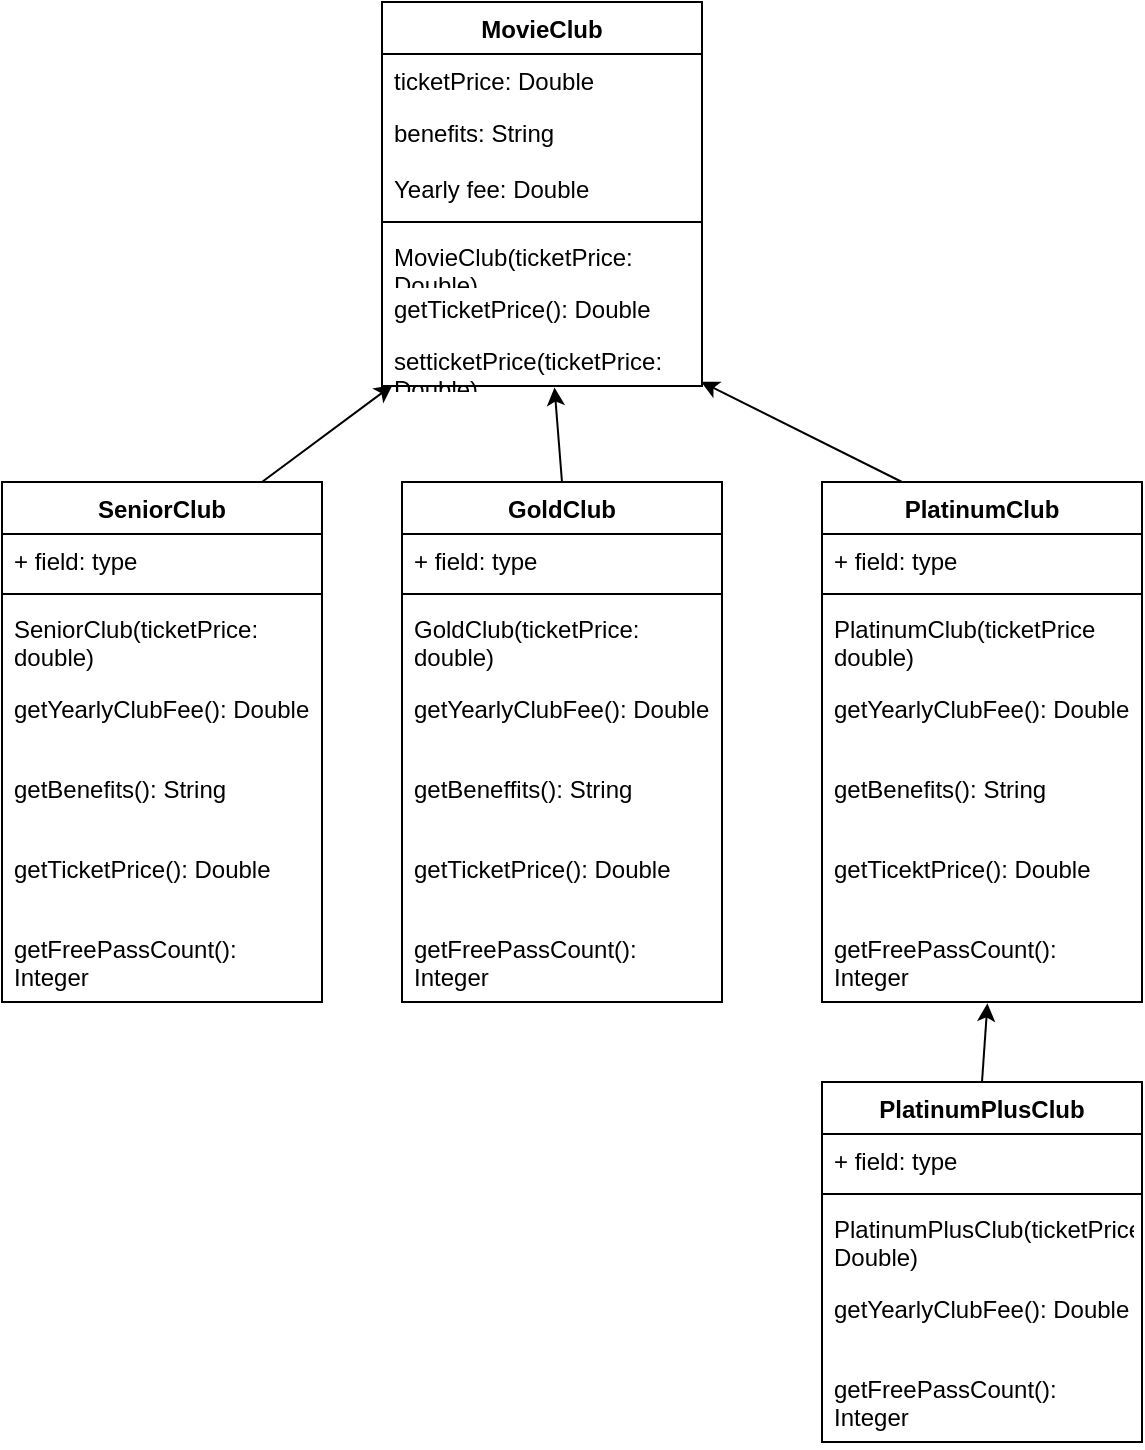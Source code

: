 <mxfile version="22.0.4" type="device">
  <diagram name="Page-1" id="Ujp6Ud2bKPsUDmk3DduM">
    <mxGraphModel dx="1661" dy="1576" grid="1" gridSize="10" guides="1" tooltips="1" connect="1" arrows="1" fold="1" page="1" pageScale="1" pageWidth="850" pageHeight="1100" math="0" shadow="0">
      <root>
        <mxCell id="0" />
        <mxCell id="1" parent="0" />
        <mxCell id="GCvg0vL5w1uZuXfRwqrH-5" value="GoldClub" style="swimlane;fontStyle=1;align=center;verticalAlign=top;childLayout=stackLayout;horizontal=1;startSize=26;horizontalStack=0;resizeParent=1;resizeParentMax=0;resizeLast=0;collapsible=1;marginBottom=0;whiteSpace=wrap;html=1;" vertex="1" parent="1">
          <mxGeometry x="180" y="190" width="160" height="260" as="geometry" />
        </mxCell>
        <mxCell id="GCvg0vL5w1uZuXfRwqrH-6" value="+ field: type" style="text;strokeColor=none;fillColor=none;align=left;verticalAlign=top;spacingLeft=4;spacingRight=4;overflow=hidden;rotatable=0;points=[[0,0.5],[1,0.5]];portConstraint=eastwest;whiteSpace=wrap;html=1;" vertex="1" parent="GCvg0vL5w1uZuXfRwqrH-5">
          <mxGeometry y="26" width="160" height="26" as="geometry" />
        </mxCell>
        <mxCell id="GCvg0vL5w1uZuXfRwqrH-7" value="" style="line;strokeWidth=1;fillColor=none;align=left;verticalAlign=middle;spacingTop=-1;spacingLeft=3;spacingRight=3;rotatable=0;labelPosition=right;points=[];portConstraint=eastwest;strokeColor=inherit;" vertex="1" parent="GCvg0vL5w1uZuXfRwqrH-5">
          <mxGeometry y="52" width="160" height="8" as="geometry" />
        </mxCell>
        <mxCell id="GCvg0vL5w1uZuXfRwqrH-8" value="GoldClub(ticketPrice: double)" style="text;strokeColor=none;fillColor=none;align=left;verticalAlign=top;spacingLeft=4;spacingRight=4;overflow=hidden;rotatable=0;points=[[0,0.5],[1,0.5]];portConstraint=eastwest;whiteSpace=wrap;html=1;" vertex="1" parent="GCvg0vL5w1uZuXfRwqrH-5">
          <mxGeometry y="60" width="160" height="40" as="geometry" />
        </mxCell>
        <mxCell id="GCvg0vL5w1uZuXfRwqrH-29" value="getYearlyClubFee(): Double" style="text;strokeColor=none;fillColor=none;align=left;verticalAlign=top;spacingLeft=4;spacingRight=4;overflow=hidden;rotatable=0;points=[[0,0.5],[1,0.5]];portConstraint=eastwest;whiteSpace=wrap;html=1;" vertex="1" parent="GCvg0vL5w1uZuXfRwqrH-5">
          <mxGeometry y="100" width="160" height="40" as="geometry" />
        </mxCell>
        <mxCell id="GCvg0vL5w1uZuXfRwqrH-35" value="getBeneffits(): String" style="text;strokeColor=none;fillColor=none;align=left;verticalAlign=top;spacingLeft=4;spacingRight=4;overflow=hidden;rotatable=0;points=[[0,0.5],[1,0.5]];portConstraint=eastwest;whiteSpace=wrap;html=1;" vertex="1" parent="GCvg0vL5w1uZuXfRwqrH-5">
          <mxGeometry y="140" width="160" height="40" as="geometry" />
        </mxCell>
        <mxCell id="GCvg0vL5w1uZuXfRwqrH-36" value="getTicketPrice(): Double" style="text;strokeColor=none;fillColor=none;align=left;verticalAlign=top;spacingLeft=4;spacingRight=4;overflow=hidden;rotatable=0;points=[[0,0.5],[1,0.5]];portConstraint=eastwest;whiteSpace=wrap;html=1;" vertex="1" parent="GCvg0vL5w1uZuXfRwqrH-5">
          <mxGeometry y="180" width="160" height="40" as="geometry" />
        </mxCell>
        <mxCell id="GCvg0vL5w1uZuXfRwqrH-45" value="getFreePassCount(): Integer" style="text;strokeColor=none;fillColor=none;align=left;verticalAlign=top;spacingLeft=4;spacingRight=4;overflow=hidden;rotatable=0;points=[[0,0.5],[1,0.5]];portConstraint=eastwest;whiteSpace=wrap;html=1;" vertex="1" parent="GCvg0vL5w1uZuXfRwqrH-5">
          <mxGeometry y="220" width="160" height="40" as="geometry" />
        </mxCell>
        <mxCell id="GCvg0vL5w1uZuXfRwqrH-10" value="SeniorClub" style="swimlane;fontStyle=1;align=center;verticalAlign=top;childLayout=stackLayout;horizontal=1;startSize=26;horizontalStack=0;resizeParent=1;resizeParentMax=0;resizeLast=0;collapsible=1;marginBottom=0;whiteSpace=wrap;html=1;" vertex="1" parent="1">
          <mxGeometry x="-20" y="190" width="160" height="260" as="geometry" />
        </mxCell>
        <mxCell id="GCvg0vL5w1uZuXfRwqrH-11" value="+ field: type" style="text;strokeColor=none;fillColor=none;align=left;verticalAlign=top;spacingLeft=4;spacingRight=4;overflow=hidden;rotatable=0;points=[[0,0.5],[1,0.5]];portConstraint=eastwest;whiteSpace=wrap;html=1;" vertex="1" parent="GCvg0vL5w1uZuXfRwqrH-10">
          <mxGeometry y="26" width="160" height="26" as="geometry" />
        </mxCell>
        <mxCell id="GCvg0vL5w1uZuXfRwqrH-12" value="" style="line;strokeWidth=1;fillColor=none;align=left;verticalAlign=middle;spacingTop=-1;spacingLeft=3;spacingRight=3;rotatable=0;labelPosition=right;points=[];portConstraint=eastwest;strokeColor=inherit;" vertex="1" parent="GCvg0vL5w1uZuXfRwqrH-10">
          <mxGeometry y="52" width="160" height="8" as="geometry" />
        </mxCell>
        <mxCell id="GCvg0vL5w1uZuXfRwqrH-13" value="SeniorClub(ticketPrice: double)" style="text;strokeColor=none;fillColor=none;align=left;verticalAlign=top;spacingLeft=4;spacingRight=4;overflow=hidden;rotatable=0;points=[[0,0.5],[1,0.5]];portConstraint=eastwest;whiteSpace=wrap;html=1;" vertex="1" parent="GCvg0vL5w1uZuXfRwqrH-10">
          <mxGeometry y="60" width="160" height="40" as="geometry" />
        </mxCell>
        <mxCell id="GCvg0vL5w1uZuXfRwqrH-30" value="getYearlyClubFee(): Double" style="text;strokeColor=none;fillColor=none;align=left;verticalAlign=top;spacingLeft=4;spacingRight=4;overflow=hidden;rotatable=0;points=[[0,0.5],[1,0.5]];portConstraint=eastwest;whiteSpace=wrap;html=1;" vertex="1" parent="GCvg0vL5w1uZuXfRwqrH-10">
          <mxGeometry y="100" width="160" height="40" as="geometry" />
        </mxCell>
        <mxCell id="GCvg0vL5w1uZuXfRwqrH-33" value="getBenefits(): String" style="text;strokeColor=none;fillColor=none;align=left;verticalAlign=top;spacingLeft=4;spacingRight=4;overflow=hidden;rotatable=0;points=[[0,0.5],[1,0.5]];portConstraint=eastwest;whiteSpace=wrap;html=1;" vertex="1" parent="GCvg0vL5w1uZuXfRwqrH-10">
          <mxGeometry y="140" width="160" height="40" as="geometry" />
        </mxCell>
        <mxCell id="GCvg0vL5w1uZuXfRwqrH-37" value="getTicketPrice(): Double" style="text;strokeColor=none;fillColor=none;align=left;verticalAlign=top;spacingLeft=4;spacingRight=4;overflow=hidden;rotatable=0;points=[[0,0.5],[1,0.5]];portConstraint=eastwest;whiteSpace=wrap;html=1;" vertex="1" parent="GCvg0vL5w1uZuXfRwqrH-10">
          <mxGeometry y="180" width="160" height="40" as="geometry" />
        </mxCell>
        <mxCell id="GCvg0vL5w1uZuXfRwqrH-44" value="getFreePassCount(): Integer" style="text;strokeColor=none;fillColor=none;align=left;verticalAlign=top;spacingLeft=4;spacingRight=4;overflow=hidden;rotatable=0;points=[[0,0.5],[1,0.5]];portConstraint=eastwest;whiteSpace=wrap;html=1;" vertex="1" parent="GCvg0vL5w1uZuXfRwqrH-10">
          <mxGeometry y="220" width="160" height="40" as="geometry" />
        </mxCell>
        <mxCell id="GCvg0vL5w1uZuXfRwqrH-14" value="PlatinumClub" style="swimlane;fontStyle=1;align=center;verticalAlign=top;childLayout=stackLayout;horizontal=1;startSize=26;horizontalStack=0;resizeParent=1;resizeParentMax=0;resizeLast=0;collapsible=1;marginBottom=0;whiteSpace=wrap;html=1;" vertex="1" parent="1">
          <mxGeometry x="390" y="190" width="160" height="260" as="geometry" />
        </mxCell>
        <mxCell id="GCvg0vL5w1uZuXfRwqrH-15" value="+ field: type" style="text;strokeColor=none;fillColor=none;align=left;verticalAlign=top;spacingLeft=4;spacingRight=4;overflow=hidden;rotatable=0;points=[[0,0.5],[1,0.5]];portConstraint=eastwest;whiteSpace=wrap;html=1;" vertex="1" parent="GCvg0vL5w1uZuXfRwqrH-14">
          <mxGeometry y="26" width="160" height="26" as="geometry" />
        </mxCell>
        <mxCell id="GCvg0vL5w1uZuXfRwqrH-16" value="" style="line;strokeWidth=1;fillColor=none;align=left;verticalAlign=middle;spacingTop=-1;spacingLeft=3;spacingRight=3;rotatable=0;labelPosition=right;points=[];portConstraint=eastwest;strokeColor=inherit;" vertex="1" parent="GCvg0vL5w1uZuXfRwqrH-14">
          <mxGeometry y="52" width="160" height="8" as="geometry" />
        </mxCell>
        <mxCell id="GCvg0vL5w1uZuXfRwqrH-17" value="PlatinumClub(ticketPrice double)" style="text;strokeColor=none;fillColor=none;align=left;verticalAlign=top;spacingLeft=4;spacingRight=4;overflow=hidden;rotatable=0;points=[[0,0.5],[1,0.5]];portConstraint=eastwest;whiteSpace=wrap;html=1;" vertex="1" parent="GCvg0vL5w1uZuXfRwqrH-14">
          <mxGeometry y="60" width="160" height="40" as="geometry" />
        </mxCell>
        <mxCell id="GCvg0vL5w1uZuXfRwqrH-31" value="getYearlyClubFee(): Double" style="text;strokeColor=none;fillColor=none;align=left;verticalAlign=top;spacingLeft=4;spacingRight=4;overflow=hidden;rotatable=0;points=[[0,0.5],[1,0.5]];portConstraint=eastwest;whiteSpace=wrap;html=1;" vertex="1" parent="GCvg0vL5w1uZuXfRwqrH-14">
          <mxGeometry y="100" width="160" height="40" as="geometry" />
        </mxCell>
        <mxCell id="GCvg0vL5w1uZuXfRwqrH-34" value="getBenefits(): String" style="text;strokeColor=none;fillColor=none;align=left;verticalAlign=top;spacingLeft=4;spacingRight=4;overflow=hidden;rotatable=0;points=[[0,0.5],[1,0.5]];portConstraint=eastwest;whiteSpace=wrap;html=1;" vertex="1" parent="GCvg0vL5w1uZuXfRwqrH-14">
          <mxGeometry y="140" width="160" height="40" as="geometry" />
        </mxCell>
        <mxCell id="GCvg0vL5w1uZuXfRwqrH-38" value="getTicektPrice(): Double" style="text;strokeColor=none;fillColor=none;align=left;verticalAlign=top;spacingLeft=4;spacingRight=4;overflow=hidden;rotatable=0;points=[[0,0.5],[1,0.5]];portConstraint=eastwest;whiteSpace=wrap;html=1;" vertex="1" parent="GCvg0vL5w1uZuXfRwqrH-14">
          <mxGeometry y="180" width="160" height="40" as="geometry" />
        </mxCell>
        <mxCell id="GCvg0vL5w1uZuXfRwqrH-48" value="getFreePassCount(): Integer" style="text;strokeColor=none;fillColor=none;align=left;verticalAlign=top;spacingLeft=4;spacingRight=4;overflow=hidden;rotatable=0;points=[[0,0.5],[1,0.5]];portConstraint=eastwest;whiteSpace=wrap;html=1;" vertex="1" parent="GCvg0vL5w1uZuXfRwqrH-14">
          <mxGeometry y="220" width="160" height="40" as="geometry" />
        </mxCell>
        <mxCell id="GCvg0vL5w1uZuXfRwqrH-18" value="PlatinumPlusClub" style="swimlane;fontStyle=1;align=center;verticalAlign=top;childLayout=stackLayout;horizontal=1;startSize=26;horizontalStack=0;resizeParent=1;resizeParentMax=0;resizeLast=0;collapsible=1;marginBottom=0;whiteSpace=wrap;html=1;" vertex="1" parent="1">
          <mxGeometry x="390" y="490" width="160" height="180" as="geometry" />
        </mxCell>
        <mxCell id="GCvg0vL5w1uZuXfRwqrH-19" value="+ field: type" style="text;strokeColor=none;fillColor=none;align=left;verticalAlign=top;spacingLeft=4;spacingRight=4;overflow=hidden;rotatable=0;points=[[0,0.5],[1,0.5]];portConstraint=eastwest;whiteSpace=wrap;html=1;" vertex="1" parent="GCvg0vL5w1uZuXfRwqrH-18">
          <mxGeometry y="26" width="160" height="26" as="geometry" />
        </mxCell>
        <mxCell id="GCvg0vL5w1uZuXfRwqrH-20" value="" style="line;strokeWidth=1;fillColor=none;align=left;verticalAlign=middle;spacingTop=-1;spacingLeft=3;spacingRight=3;rotatable=0;labelPosition=right;points=[];portConstraint=eastwest;strokeColor=inherit;" vertex="1" parent="GCvg0vL5w1uZuXfRwqrH-18">
          <mxGeometry y="52" width="160" height="8" as="geometry" />
        </mxCell>
        <mxCell id="GCvg0vL5w1uZuXfRwqrH-21" value="PlatinumPlusClub(ticketPrice&lt;br&gt;Double)" style="text;strokeColor=none;fillColor=none;align=left;verticalAlign=top;spacingLeft=4;spacingRight=4;overflow=hidden;rotatable=0;points=[[0,0.5],[1,0.5]];portConstraint=eastwest;whiteSpace=wrap;html=1;" vertex="1" parent="GCvg0vL5w1uZuXfRwqrH-18">
          <mxGeometry y="60" width="160" height="40" as="geometry" />
        </mxCell>
        <mxCell id="GCvg0vL5w1uZuXfRwqrH-32" value="getYearlyClubFee(): Double" style="text;strokeColor=none;fillColor=none;align=left;verticalAlign=top;spacingLeft=4;spacingRight=4;overflow=hidden;rotatable=0;points=[[0,0.5],[1,0.5]];portConstraint=eastwest;whiteSpace=wrap;html=1;" vertex="1" parent="GCvg0vL5w1uZuXfRwqrH-18">
          <mxGeometry y="100" width="160" height="40" as="geometry" />
        </mxCell>
        <mxCell id="GCvg0vL5w1uZuXfRwqrH-52" value="getFreePassCount(): Integer" style="text;strokeColor=none;fillColor=none;align=left;verticalAlign=top;spacingLeft=4;spacingRight=4;overflow=hidden;rotatable=0;points=[[0,0.5],[1,0.5]];portConstraint=eastwest;whiteSpace=wrap;html=1;" vertex="1" parent="GCvg0vL5w1uZuXfRwqrH-18">
          <mxGeometry y="140" width="160" height="40" as="geometry" />
        </mxCell>
        <mxCell id="GCvg0vL5w1uZuXfRwqrH-25" value="" style="endArrow=classic;html=1;rounded=0;entryX=0.033;entryY=0.981;entryDx=0;entryDy=0;entryPerimeter=0;" edge="1" parent="1" target="GCvg0vL5w1uZuXfRwqrH-49">
          <mxGeometry width="50" height="50" relative="1" as="geometry">
            <mxPoint x="110" y="190" as="sourcePoint" />
            <mxPoint x="169" y="140" as="targetPoint" />
          </mxGeometry>
        </mxCell>
        <mxCell id="GCvg0vL5w1uZuXfRwqrH-26" value="" style="endArrow=classic;html=1;rounded=0;exitX=0.5;exitY=0;exitDx=0;exitDy=0;entryX=0.539;entryY=1.029;entryDx=0;entryDy=0;entryPerimeter=0;" edge="1" parent="1" source="GCvg0vL5w1uZuXfRwqrH-5" target="GCvg0vL5w1uZuXfRwqrH-49">
          <mxGeometry width="50" height="50" relative="1" as="geometry">
            <mxPoint x="240" y="186" as="sourcePoint" />
            <mxPoint x="256" y="120" as="targetPoint" />
          </mxGeometry>
        </mxCell>
        <mxCell id="GCvg0vL5w1uZuXfRwqrH-27" value="" style="endArrow=classic;html=1;rounded=0;entryX=0.997;entryY=0.917;entryDx=0;entryDy=0;entryPerimeter=0;" edge="1" parent="1" target="GCvg0vL5w1uZuXfRwqrH-49">
          <mxGeometry width="50" height="50" relative="1" as="geometry">
            <mxPoint x="430" y="190" as="sourcePoint" />
            <mxPoint x="340" y="130" as="targetPoint" />
          </mxGeometry>
        </mxCell>
        <mxCell id="GCvg0vL5w1uZuXfRwqrH-28" value="" style="endArrow=classic;html=1;rounded=0;exitX=0.5;exitY=0;exitDx=0;exitDy=0;entryX=0.517;entryY=1.017;entryDx=0;entryDy=0;entryPerimeter=0;" edge="1" parent="1" source="GCvg0vL5w1uZuXfRwqrH-18" target="GCvg0vL5w1uZuXfRwqrH-48">
          <mxGeometry width="50" height="50" relative="1" as="geometry">
            <mxPoint x="470" y="480" as="sourcePoint" />
            <mxPoint x="457" y="452" as="targetPoint" />
          </mxGeometry>
        </mxCell>
        <mxCell id="GCvg0vL5w1uZuXfRwqrH-40" value="MovieClub" style="swimlane;fontStyle=1;align=center;verticalAlign=top;childLayout=stackLayout;horizontal=1;startSize=26;horizontalStack=0;resizeParent=1;resizeParentMax=0;resizeLast=0;collapsible=1;marginBottom=0;whiteSpace=wrap;html=1;" vertex="1" parent="1">
          <mxGeometry x="170" y="-50" width="160" height="192" as="geometry" />
        </mxCell>
        <mxCell id="GCvg0vL5w1uZuXfRwqrH-41" value="ticketPrice: Double" style="text;strokeColor=none;fillColor=none;align=left;verticalAlign=top;spacingLeft=4;spacingRight=4;overflow=hidden;rotatable=0;points=[[0,0.5],[1,0.5]];portConstraint=eastwest;whiteSpace=wrap;html=1;" vertex="1" parent="GCvg0vL5w1uZuXfRwqrH-40">
          <mxGeometry y="26" width="160" height="26" as="geometry" />
        </mxCell>
        <mxCell id="GCvg0vL5w1uZuXfRwqrH-47" value="benefits: String" style="text;strokeColor=none;fillColor=none;align=left;verticalAlign=top;spacingLeft=4;spacingRight=4;overflow=hidden;rotatable=0;points=[[0,0.5],[1,0.5]];portConstraint=eastwest;whiteSpace=wrap;html=1;" vertex="1" parent="GCvg0vL5w1uZuXfRwqrH-40">
          <mxGeometry y="52" width="160" height="28" as="geometry" />
        </mxCell>
        <mxCell id="GCvg0vL5w1uZuXfRwqrH-51" value="Yearly fee: Double" style="text;strokeColor=none;fillColor=none;align=left;verticalAlign=top;spacingLeft=4;spacingRight=4;overflow=hidden;rotatable=0;points=[[0,0.5],[1,0.5]];portConstraint=eastwest;whiteSpace=wrap;html=1;" vertex="1" parent="GCvg0vL5w1uZuXfRwqrH-40">
          <mxGeometry y="80" width="160" height="26" as="geometry" />
        </mxCell>
        <mxCell id="GCvg0vL5w1uZuXfRwqrH-42" value="" style="line;strokeWidth=1;fillColor=none;align=left;verticalAlign=middle;spacingTop=-1;spacingLeft=3;spacingRight=3;rotatable=0;labelPosition=right;points=[];portConstraint=eastwest;strokeColor=inherit;" vertex="1" parent="GCvg0vL5w1uZuXfRwqrH-40">
          <mxGeometry y="106" width="160" height="8" as="geometry" />
        </mxCell>
        <mxCell id="GCvg0vL5w1uZuXfRwqrH-43" value="MovieClub(ticketPrice: Double)" style="text;strokeColor=none;fillColor=none;align=left;verticalAlign=top;spacingLeft=4;spacingRight=4;overflow=hidden;rotatable=0;points=[[0,0.5],[1,0.5]];portConstraint=eastwest;whiteSpace=wrap;html=1;" vertex="1" parent="GCvg0vL5w1uZuXfRwqrH-40">
          <mxGeometry y="114" width="160" height="26" as="geometry" />
        </mxCell>
        <mxCell id="GCvg0vL5w1uZuXfRwqrH-50" value="getTicketPrice(): Double" style="text;strokeColor=none;fillColor=none;align=left;verticalAlign=top;spacingLeft=4;spacingRight=4;overflow=hidden;rotatable=0;points=[[0,0.5],[1,0.5]];portConstraint=eastwest;whiteSpace=wrap;html=1;" vertex="1" parent="GCvg0vL5w1uZuXfRwqrH-40">
          <mxGeometry y="140" width="160" height="26" as="geometry" />
        </mxCell>
        <mxCell id="GCvg0vL5w1uZuXfRwqrH-49" value="setticketPrice(ticketPrice: Double)" style="text;strokeColor=none;fillColor=none;align=left;verticalAlign=top;spacingLeft=4;spacingRight=4;overflow=hidden;rotatable=0;points=[[0,0.5],[1,0.5]];portConstraint=eastwest;whiteSpace=wrap;html=1;" vertex="1" parent="GCvg0vL5w1uZuXfRwqrH-40">
          <mxGeometry y="166" width="160" height="26" as="geometry" />
        </mxCell>
      </root>
    </mxGraphModel>
  </diagram>
</mxfile>
